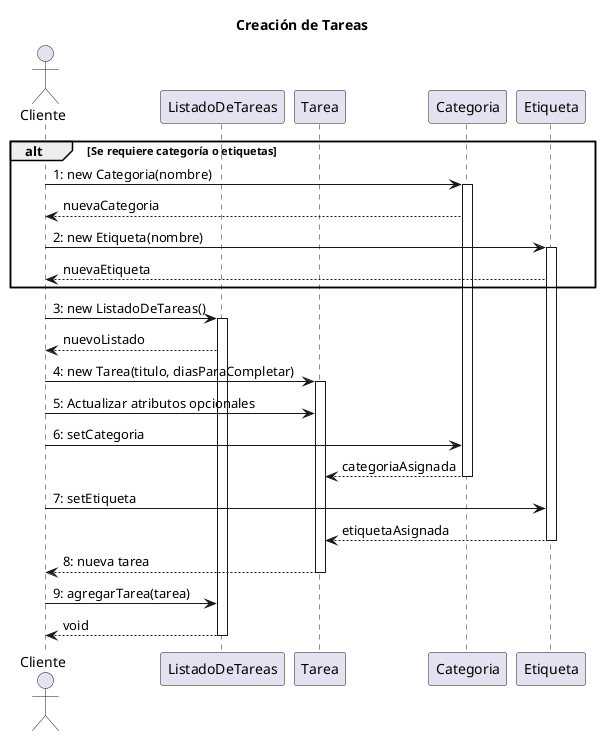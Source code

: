 @startuml Secuencia 1
title Creación de Tareas

actor Cliente
participant "ListadoDeTareas" as listado
participant "Tarea" as tarea
participant "Categoria" as categoria
participant "Etiqueta" as etiqueta

alt Se requiere categoría o etiquetas
  Cliente -> categoria ++: 1: new Categoria(nombre)
  categoria --> Cliente: nuevaCategoria

  Cliente -> etiqueta ++: 2: new Etiqueta(nombre)
  etiqueta --> Cliente: nuevaEtiqueta
end

Cliente -> listado ++: 3: new ListadoDeTareas()
listado --> Cliente: nuevoListado

Cliente -> tarea ++: 4: new Tarea(titulo, diasParaCompletar)

Cliente -> tarea: 5: Actualizar atributos opcionales
Cliente -> categoria: 6: setCategoria
categoria --> tarea: categoriaAsignada
deactivate categoria

Cliente -> etiqueta: 7: setEtiqueta
etiqueta --> tarea: etiquetaAsignada
deactivate etiqueta

tarea --> Cliente --: 8: nueva tarea

Cliente -> listado: 9: agregarTarea(tarea)
listado --> Cliente --: void
@enduml